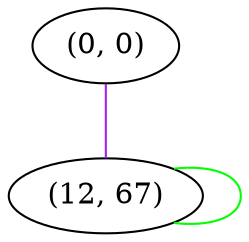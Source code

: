 graph "" {
"(0, 0)";
"(12, 67)";
"(0, 0)" -- "(12, 67)"  [color=purple, key=0, weight=4];
"(12, 67)" -- "(12, 67)"  [color=green, key=0, weight=2];
}
